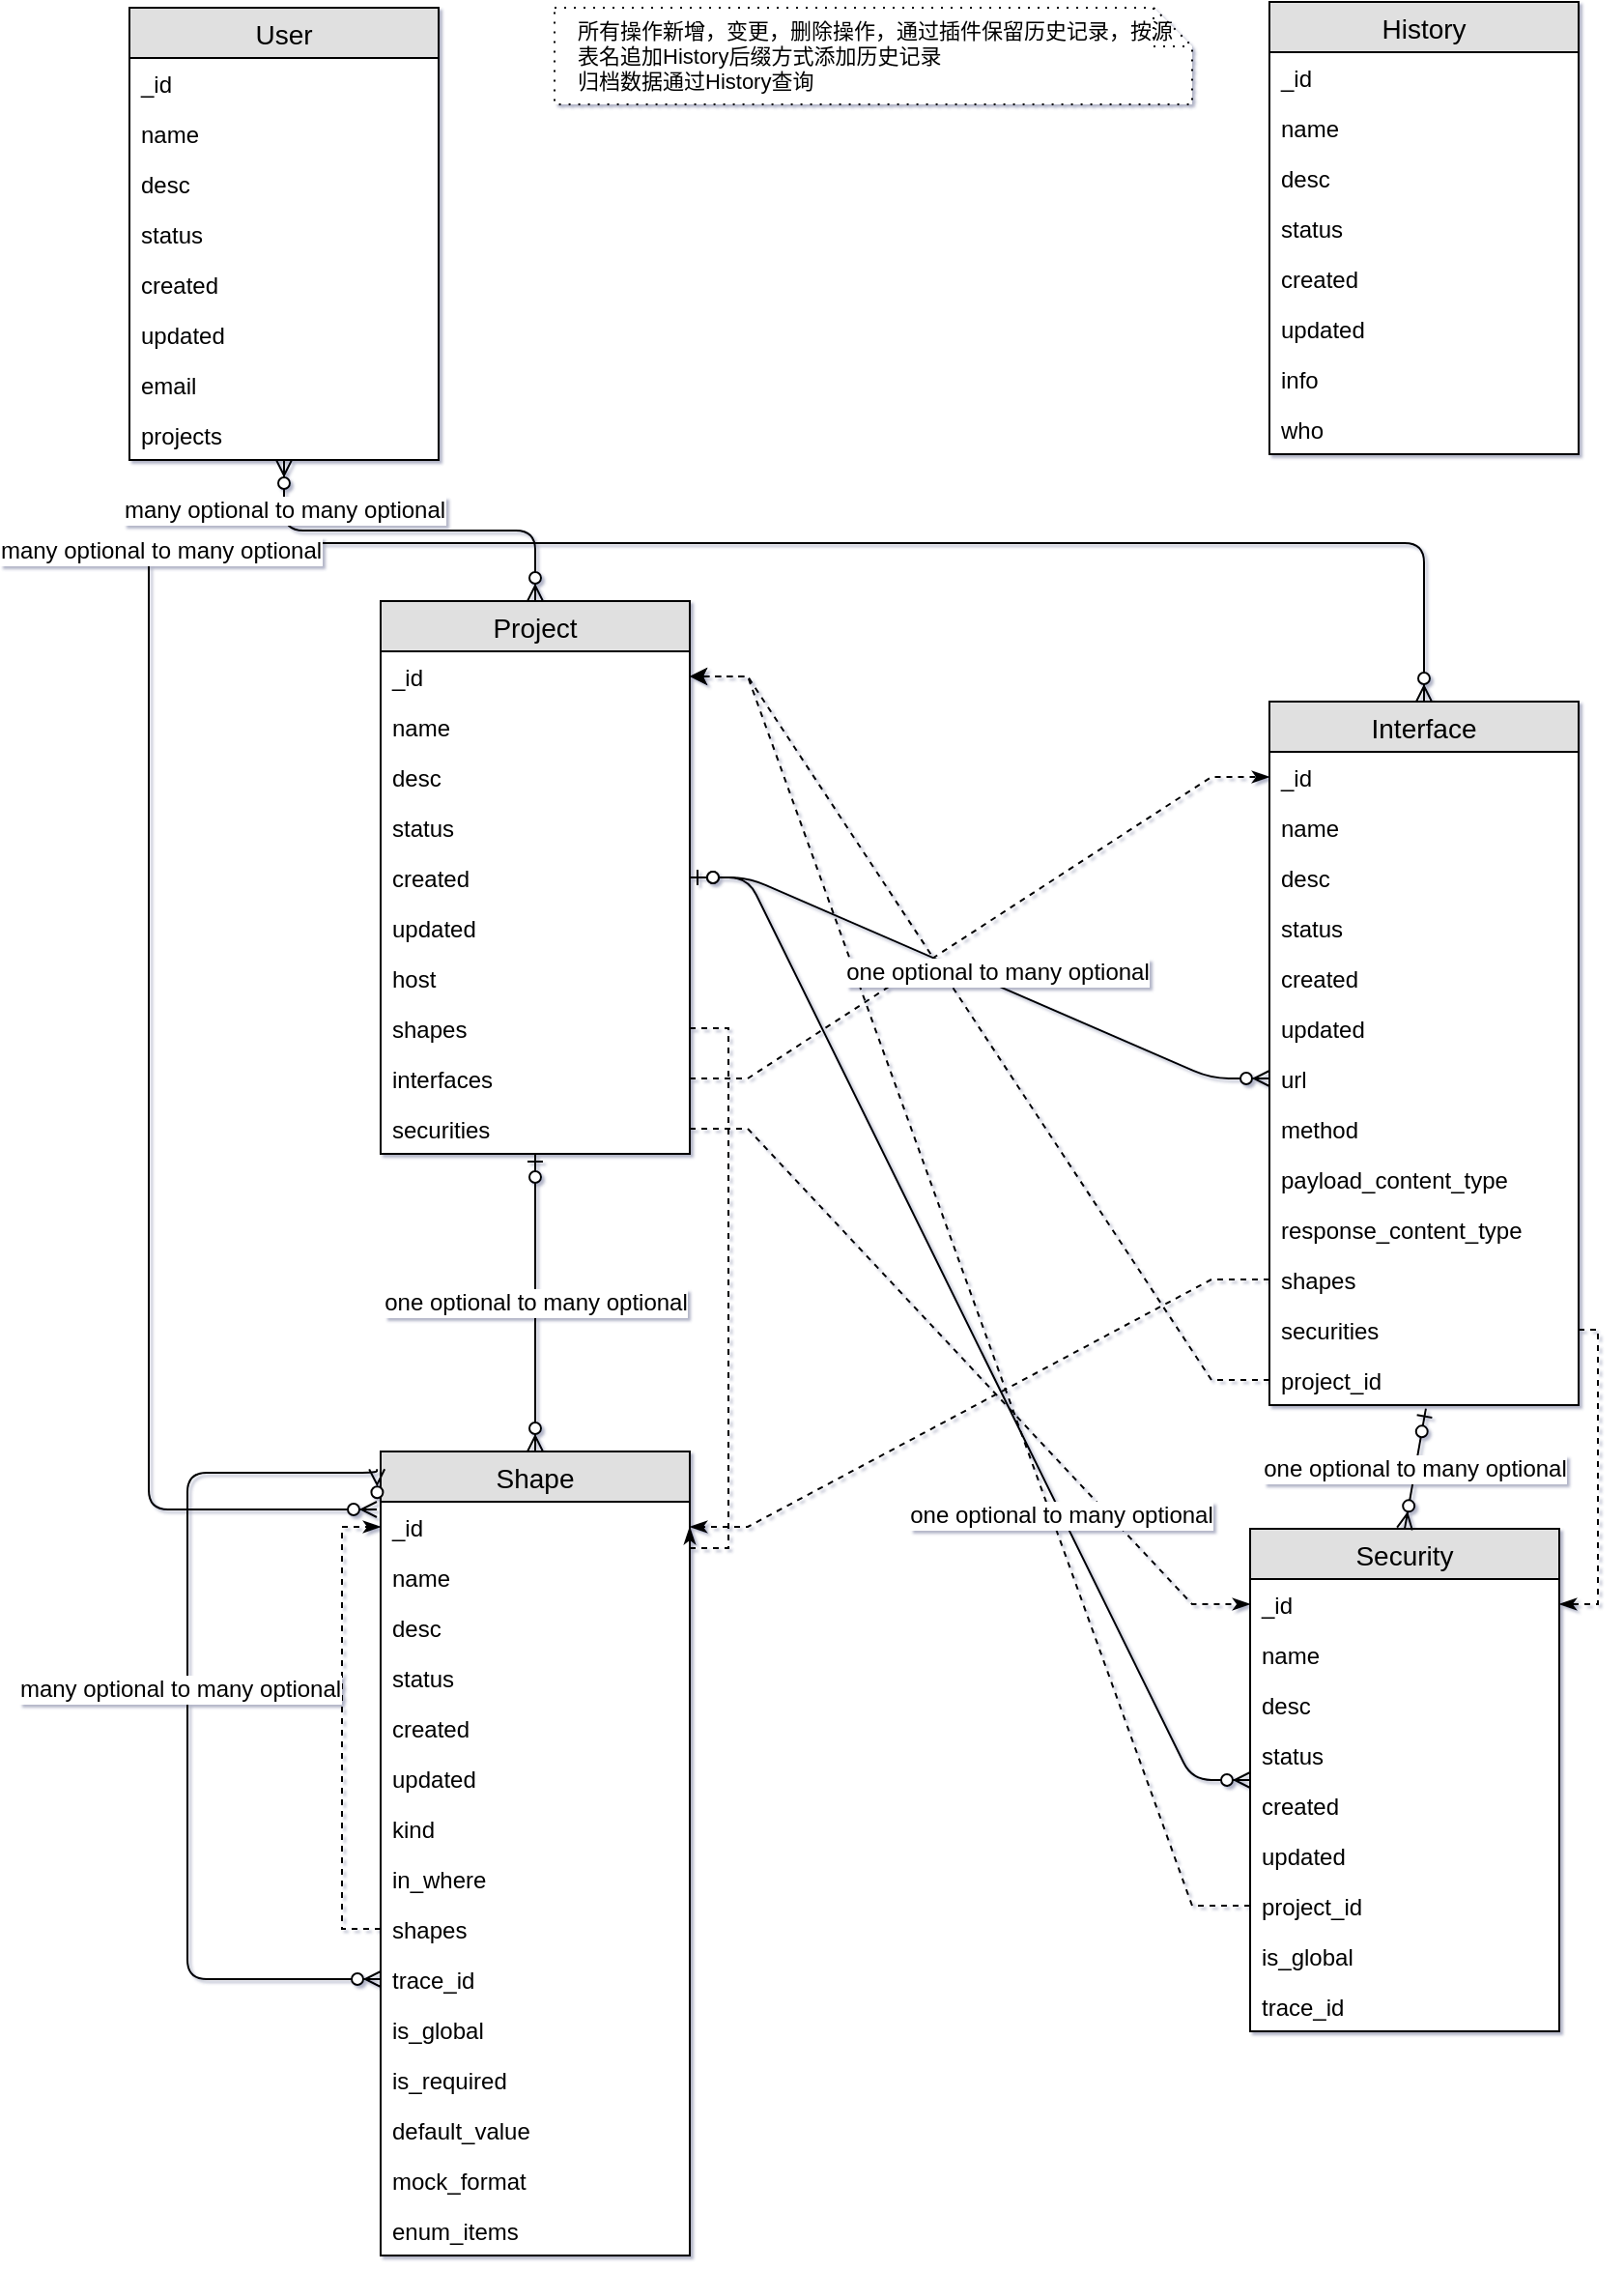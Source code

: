 <mxfile version="12.1.3" type="github" pages="1">
  <diagram id="xwn4igHJJTcLy6LHrwpA" name="第 1 页">
    <mxGraphModel dx="1999" dy="681" grid="1" gridSize="10" guides="1" tooltips="1" connect="1" arrows="1" fold="1" page="1" pageScale="1" pageWidth="827" pageHeight="1169" background="none" math="0" shadow="1">
      <root>
        <mxCell id="0"/>
        <mxCell id="1" parent="0"/>
        <mxCell id="aHNtrxaZ0qjEewPJSjyl-181" style="edgeStyle=entityRelationEdgeStyle;rounded=0;orthogonalLoop=1;jettySize=auto;html=1;endArrow=classicThin;endFill=1;dashed=1;" parent="1" source="aHNtrxaZ0qjEewPJSjyl-150" target="aHNtrxaZ0qjEewPJSjyl-75" edge="1">
          <mxGeometry relative="1" as="geometry"/>
        </mxCell>
        <mxCell id="aHNtrxaZ0qjEewPJSjyl-1" value="History" style="swimlane;fontStyle=0;childLayout=stackLayout;horizontal=1;startSize=26;fillColor=#e0e0e0;horizontalStack=0;resizeParent=1;resizeParentMax=0;resizeLast=0;collapsible=1;marginBottom=0;swimlaneFillColor=#ffffff;align=center;fontSize=14;" parent="1" vertex="1">
          <mxGeometry x="210" y="650" width="160" height="234" as="geometry"/>
        </mxCell>
        <mxCell id="aHNtrxaZ0qjEewPJSjyl-2" value="_id" style="text;strokeColor=none;fillColor=none;spacingLeft=4;spacingRight=4;overflow=hidden;rotatable=0;points=[[0,0.5],[1,0.5]];portConstraint=eastwest;fontSize=12;" parent="aHNtrxaZ0qjEewPJSjyl-1" vertex="1">
          <mxGeometry y="26" width="160" height="26" as="geometry"/>
        </mxCell>
        <mxCell id="aHNtrxaZ0qjEewPJSjyl-72" value="name" style="text;strokeColor=none;fillColor=none;spacingLeft=4;spacingRight=4;overflow=hidden;rotatable=0;points=[[0,0.5],[1,0.5]];portConstraint=eastwest;fontSize=12;" parent="aHNtrxaZ0qjEewPJSjyl-1" vertex="1">
          <mxGeometry y="52" width="160" height="26" as="geometry"/>
        </mxCell>
        <mxCell id="aHNtrxaZ0qjEewPJSjyl-5" value="desc" style="text;strokeColor=none;fillColor=none;spacingLeft=4;spacingRight=4;overflow=hidden;rotatable=0;points=[[0,0.5],[1,0.5]];portConstraint=eastwest;fontSize=12;" parent="aHNtrxaZ0qjEewPJSjyl-1" vertex="1">
          <mxGeometry y="78" width="160" height="26" as="geometry"/>
        </mxCell>
        <mxCell id="aHNtrxaZ0qjEewPJSjyl-3" value="status" style="text;strokeColor=none;fillColor=none;spacingLeft=4;spacingRight=4;overflow=hidden;rotatable=0;points=[[0,0.5],[1,0.5]];portConstraint=eastwest;fontSize=12;" parent="aHNtrxaZ0qjEewPJSjyl-1" vertex="1">
          <mxGeometry y="104" width="160" height="26" as="geometry"/>
        </mxCell>
        <mxCell id="aHNtrxaZ0qjEewPJSjyl-12" value="created" style="text;strokeColor=none;fillColor=none;spacingLeft=4;spacingRight=4;overflow=hidden;rotatable=0;points=[[0,0.5],[1,0.5]];portConstraint=eastwest;fontSize=12;" parent="aHNtrxaZ0qjEewPJSjyl-1" vertex="1">
          <mxGeometry y="130" width="160" height="26" as="geometry"/>
        </mxCell>
        <mxCell id="aHNtrxaZ0qjEewPJSjyl-14" value="updated" style="text;strokeColor=none;fillColor=none;spacingLeft=4;spacingRight=4;overflow=hidden;rotatable=0;points=[[0,0.5],[1,0.5]];portConstraint=eastwest;fontSize=12;" parent="aHNtrxaZ0qjEewPJSjyl-1" vertex="1">
          <mxGeometry y="156" width="160" height="26" as="geometry"/>
        </mxCell>
        <mxCell id="aHNtrxaZ0qjEewPJSjyl-15" value="info" style="text;strokeColor=none;fillColor=none;spacingLeft=4;spacingRight=4;overflow=hidden;rotatable=0;points=[[0,0.5],[1,0.5]];portConstraint=eastwest;fontSize=12;" parent="aHNtrxaZ0qjEewPJSjyl-1" vertex="1">
          <mxGeometry y="182" width="160" height="26" as="geometry"/>
        </mxCell>
        <mxCell id="aHNtrxaZ0qjEewPJSjyl-16" value="who" style="text;strokeColor=none;fillColor=none;spacingLeft=4;spacingRight=4;overflow=hidden;rotatable=0;points=[[0,0.5],[1,0.5]];portConstraint=eastwest;fontSize=12;" parent="aHNtrxaZ0qjEewPJSjyl-1" vertex="1">
          <mxGeometry y="208" width="160" height="26" as="geometry"/>
        </mxCell>
        <mxCell id="aHNtrxaZ0qjEewPJSjyl-18" value="Interface" style="swimlane;fontStyle=0;childLayout=stackLayout;horizontal=1;startSize=26;fillColor=#e0e0e0;horizontalStack=0;resizeParent=1;resizeParentMax=0;resizeLast=0;collapsible=1;marginBottom=0;swimlaneFillColor=#ffffff;align=center;fontSize=14;" parent="1" vertex="1">
          <mxGeometry x="210" y="1012" width="160" height="364" as="geometry"/>
        </mxCell>
        <mxCell id="aHNtrxaZ0qjEewPJSjyl-74" value="_id" style="text;strokeColor=none;fillColor=none;spacingLeft=4;spacingRight=4;overflow=hidden;rotatable=0;points=[[0,0.5],[1,0.5]];portConstraint=eastwest;fontSize=12;" parent="aHNtrxaZ0qjEewPJSjyl-18" vertex="1">
          <mxGeometry y="26" width="160" height="26" as="geometry"/>
        </mxCell>
        <mxCell id="aHNtrxaZ0qjEewPJSjyl-19" value="name" style="text;strokeColor=none;fillColor=none;spacingLeft=4;spacingRight=4;overflow=hidden;rotatable=0;points=[[0,0.5],[1,0.5]];portConstraint=eastwest;fontSize=12;" parent="aHNtrxaZ0qjEewPJSjyl-18" vertex="1">
          <mxGeometry y="52" width="160" height="26" as="geometry"/>
        </mxCell>
        <mxCell id="aHNtrxaZ0qjEewPJSjyl-20" value="desc" style="text;strokeColor=none;fillColor=none;spacingLeft=4;spacingRight=4;overflow=hidden;rotatable=0;points=[[0,0.5],[1,0.5]];portConstraint=eastwest;fontSize=12;" parent="aHNtrxaZ0qjEewPJSjyl-18" vertex="1">
          <mxGeometry y="78" width="160" height="26" as="geometry"/>
        </mxCell>
        <mxCell id="aHNtrxaZ0qjEewPJSjyl-21" value="status" style="text;strokeColor=none;fillColor=none;spacingLeft=4;spacingRight=4;overflow=hidden;rotatable=0;points=[[0,0.5],[1,0.5]];portConstraint=eastwest;fontSize=12;" parent="aHNtrxaZ0qjEewPJSjyl-18" vertex="1">
          <mxGeometry y="104" width="160" height="26" as="geometry"/>
        </mxCell>
        <mxCell id="aHNtrxaZ0qjEewPJSjyl-23" value="created" style="text;strokeColor=none;fillColor=none;spacingLeft=4;spacingRight=4;overflow=hidden;rotatable=0;points=[[0,0.5],[1,0.5]];portConstraint=eastwest;fontSize=12;" parent="aHNtrxaZ0qjEewPJSjyl-18" vertex="1">
          <mxGeometry y="130" width="160" height="26" as="geometry"/>
        </mxCell>
        <mxCell id="aHNtrxaZ0qjEewPJSjyl-25" value="updated" style="text;strokeColor=none;fillColor=none;spacingLeft=4;spacingRight=4;overflow=hidden;rotatable=0;points=[[0,0.5],[1,0.5]];portConstraint=eastwest;fontSize=12;" parent="aHNtrxaZ0qjEewPJSjyl-18" vertex="1">
          <mxGeometry y="156" width="160" height="26" as="geometry"/>
        </mxCell>
        <mxCell id="aHNtrxaZ0qjEewPJSjyl-136" value="url" style="text;strokeColor=none;fillColor=none;spacingLeft=4;spacingRight=4;overflow=hidden;rotatable=0;points=[[0,0.5],[1,0.5]];portConstraint=eastwest;fontSize=12;" parent="aHNtrxaZ0qjEewPJSjyl-18" vertex="1">
          <mxGeometry y="182" width="160" height="26" as="geometry"/>
        </mxCell>
        <mxCell id="guBHrrhvnpF53NthXcfK-2" value="method" style="text;strokeColor=none;fillColor=none;spacingLeft=4;spacingRight=4;overflow=hidden;rotatable=0;points=[[0,0.5],[1,0.5]];portConstraint=eastwest;fontSize=12;" parent="aHNtrxaZ0qjEewPJSjyl-18" vertex="1">
          <mxGeometry y="208" width="160" height="26" as="geometry"/>
        </mxCell>
        <mxCell id="guBHrrhvnpF53NthXcfK-1" value="payload_content_type" style="text;strokeColor=none;fillColor=none;spacingLeft=4;spacingRight=4;overflow=hidden;rotatable=0;points=[[0,0.5],[1,0.5]];portConstraint=eastwest;fontSize=12;" parent="aHNtrxaZ0qjEewPJSjyl-18" vertex="1">
          <mxGeometry y="234" width="160" height="26" as="geometry"/>
        </mxCell>
        <mxCell id="aHNtrxaZ0qjEewPJSjyl-137" value="response_content_type" style="text;strokeColor=none;fillColor=none;spacingLeft=4;spacingRight=4;overflow=hidden;rotatable=0;points=[[0,0.5],[1,0.5]];portConstraint=eastwest;fontSize=12;" parent="aHNtrxaZ0qjEewPJSjyl-18" vertex="1">
          <mxGeometry y="260" width="160" height="26" as="geometry"/>
        </mxCell>
        <mxCell id="aHNtrxaZ0qjEewPJSjyl-150" value="shapes" style="text;strokeColor=none;fillColor=none;spacingLeft=4;spacingRight=4;overflow=hidden;rotatable=0;points=[[0,0.5],[1,0.5]];portConstraint=eastwest;fontSize=12;" parent="aHNtrxaZ0qjEewPJSjyl-18" vertex="1">
          <mxGeometry y="286" width="160" height="26" as="geometry"/>
        </mxCell>
        <mxCell id="aHNtrxaZ0qjEewPJSjyl-26" value="securities" style="text;strokeColor=none;fillColor=none;spacingLeft=4;spacingRight=4;overflow=hidden;rotatable=0;points=[[0,0.5],[1,0.5]];portConstraint=eastwest;fontSize=12;" parent="aHNtrxaZ0qjEewPJSjyl-18" vertex="1">
          <mxGeometry y="312" width="160" height="26" as="geometry"/>
        </mxCell>
        <mxCell id="aHNtrxaZ0qjEewPJSjyl-139" value="project_id" style="text;strokeColor=none;fillColor=none;spacingLeft=4;spacingRight=4;overflow=hidden;rotatable=0;points=[[0,0.5],[1,0.5]];portConstraint=eastwest;fontSize=12;" parent="aHNtrxaZ0qjEewPJSjyl-18" vertex="1">
          <mxGeometry y="338" width="160" height="26" as="geometry"/>
        </mxCell>
        <mxCell id="aHNtrxaZ0qjEewPJSjyl-29" value="Shape" style="swimlane;fontStyle=0;childLayout=stackLayout;horizontal=1;startSize=26;fillColor=#e0e0e0;horizontalStack=0;resizeParent=1;resizeParentMax=0;resizeLast=0;collapsible=1;marginBottom=0;swimlaneFillColor=#ffffff;align=center;fontSize=14;" parent="1" vertex="1">
          <mxGeometry x="-250" y="1400" width="160" height="416" as="geometry"/>
        </mxCell>
        <mxCell id="aHNtrxaZ0qjEewPJSjyl-75" value="_id" style="text;strokeColor=none;fillColor=none;spacingLeft=4;spacingRight=4;overflow=hidden;rotatable=0;points=[[0,0.5],[1,0.5]];portConstraint=eastwest;fontSize=12;" parent="aHNtrxaZ0qjEewPJSjyl-29" vertex="1">
          <mxGeometry y="26" width="160" height="26" as="geometry"/>
        </mxCell>
        <mxCell id="aHNtrxaZ0qjEewPJSjyl-30" value="name" style="text;strokeColor=none;fillColor=none;spacingLeft=4;spacingRight=4;overflow=hidden;rotatable=0;points=[[0,0.5],[1,0.5]];portConstraint=eastwest;fontSize=12;" parent="aHNtrxaZ0qjEewPJSjyl-29" vertex="1">
          <mxGeometry y="52" width="160" height="26" as="geometry"/>
        </mxCell>
        <mxCell id="aHNtrxaZ0qjEewPJSjyl-31" value="desc" style="text;strokeColor=none;fillColor=none;spacingLeft=4;spacingRight=4;overflow=hidden;rotatable=0;points=[[0,0.5],[1,0.5]];portConstraint=eastwest;fontSize=12;" parent="aHNtrxaZ0qjEewPJSjyl-29" vertex="1">
          <mxGeometry y="78" width="160" height="26" as="geometry"/>
        </mxCell>
        <mxCell id="aHNtrxaZ0qjEewPJSjyl-32" value="status" style="text;strokeColor=none;fillColor=none;spacingLeft=4;spacingRight=4;overflow=hidden;rotatable=0;points=[[0,0.5],[1,0.5]];portConstraint=eastwest;fontSize=12;" parent="aHNtrxaZ0qjEewPJSjyl-29" vertex="1">
          <mxGeometry y="104" width="160" height="26" as="geometry"/>
        </mxCell>
        <mxCell id="aHNtrxaZ0qjEewPJSjyl-111" value="created" style="text;strokeColor=none;fillColor=none;spacingLeft=4;spacingRight=4;overflow=hidden;rotatable=0;points=[[0,0.5],[1,0.5]];portConstraint=eastwest;fontSize=12;" parent="aHNtrxaZ0qjEewPJSjyl-29" vertex="1">
          <mxGeometry y="130" width="160" height="26" as="geometry"/>
        </mxCell>
        <mxCell id="aHNtrxaZ0qjEewPJSjyl-36" value="updated" style="text;strokeColor=none;fillColor=none;spacingLeft=4;spacingRight=4;overflow=hidden;rotatable=0;points=[[0,0.5],[1,0.5]];portConstraint=eastwest;fontSize=12;" parent="aHNtrxaZ0qjEewPJSjyl-29" vertex="1">
          <mxGeometry y="156" width="160" height="26" as="geometry"/>
        </mxCell>
        <mxCell id="aHNtrxaZ0qjEewPJSjyl-133" value="kind" style="text;strokeColor=none;fillColor=none;spacingLeft=4;spacingRight=4;overflow=hidden;rotatable=0;points=[[0,0.5],[1,0.5]];portConstraint=eastwest;fontSize=12;" parent="aHNtrxaZ0qjEewPJSjyl-29" vertex="1">
          <mxGeometry y="182" width="160" height="26" as="geometry"/>
        </mxCell>
        <mxCell id="aHNtrxaZ0qjEewPJSjyl-155" value="in_where" style="text;strokeColor=none;fillColor=none;spacingLeft=4;spacingRight=4;overflow=hidden;rotatable=0;points=[[0,0.5],[1,0.5]];portConstraint=eastwest;fontSize=12;" parent="aHNtrxaZ0qjEewPJSjyl-29" vertex="1">
          <mxGeometry y="208" width="160" height="26" as="geometry"/>
        </mxCell>
        <mxCell id="aHNtrxaZ0qjEewPJSjyl-175" style="rounded=0;orthogonalLoop=1;jettySize=auto;html=1;exitX=0;exitY=0.5;exitDx=0;exitDy=0;entryX=0;entryY=0.5;entryDx=0;entryDy=0;endArrow=classicThin;endFill=1;edgeStyle=orthogonalEdgeStyle;dashed=1;" parent="aHNtrxaZ0qjEewPJSjyl-29" source="aHNtrxaZ0qjEewPJSjyl-110" target="aHNtrxaZ0qjEewPJSjyl-75" edge="1">
          <mxGeometry relative="1" as="geometry"/>
        </mxCell>
        <mxCell id="aHNtrxaZ0qjEewPJSjyl-110" value="shapes" style="text;strokeColor=none;fillColor=none;spacingLeft=4;spacingRight=4;overflow=hidden;rotatable=0;points=[[0,0.5],[1,0.5]];portConstraint=eastwest;fontSize=12;" parent="aHNtrxaZ0qjEewPJSjyl-29" vertex="1">
          <mxGeometry y="234" width="160" height="26" as="geometry"/>
        </mxCell>
        <mxCell id="aHNtrxaZ0qjEewPJSjyl-177" value="" style="fontSize=12;html=1;endArrow=ERzeroToMany;endFill=1;startArrow=ERzeroToMany;entryX=-0.012;entryY=0.022;entryDx=0;entryDy=0;entryPerimeter=0;exitX=0;exitY=0.5;exitDx=0;exitDy=0;edgeStyle=orthogonalEdgeStyle;" parent="aHNtrxaZ0qjEewPJSjyl-29" target="aHNtrxaZ0qjEewPJSjyl-29" edge="1">
          <mxGeometry width="100" height="100" relative="1" as="geometry">
            <mxPoint y="273" as="sourcePoint"/>
            <mxPoint x="20" y="247" as="targetPoint"/>
            <Array as="points">
              <mxPoint x="-100" y="273"/>
              <mxPoint x="-100" y="11"/>
            </Array>
          </mxGeometry>
        </mxCell>
        <mxCell id="aHNtrxaZ0qjEewPJSjyl-178" value="many&amp;nbsp;optional to many optional" style="text;html=1;resizable=0;points=[];align=center;verticalAlign=middle;labelBackgroundColor=#ffffff;" parent="aHNtrxaZ0qjEewPJSjyl-177" vertex="1" connectable="0">
          <mxGeometry x="0.083" y="4" relative="1" as="geometry">
            <mxPoint as="offset"/>
          </mxGeometry>
        </mxCell>
        <mxCell id="guBHrrhvnpF53NthXcfK-28" value="trace_id" style="text;strokeColor=none;fillColor=none;spacingLeft=4;spacingRight=4;overflow=hidden;rotatable=0;points=[[0,0.5],[1,0.5]];portConstraint=eastwest;fontSize=12;" parent="aHNtrxaZ0qjEewPJSjyl-29" vertex="1">
          <mxGeometry y="260" width="160" height="26" as="geometry"/>
        </mxCell>
        <mxCell id="guBHrrhvnpF53NthXcfK-34" value="is_global" style="text;strokeColor=none;fillColor=none;spacingLeft=4;spacingRight=4;overflow=hidden;rotatable=0;points=[[0,0.5],[1,0.5]];portConstraint=eastwest;fontSize=12;" parent="aHNtrxaZ0qjEewPJSjyl-29" vertex="1">
          <mxGeometry y="286" width="160" height="26" as="geometry"/>
        </mxCell>
        <mxCell id="aHNtrxaZ0qjEewPJSjyl-34" value="is_required" style="text;strokeColor=none;fillColor=none;spacingLeft=4;spacingRight=4;overflow=hidden;rotatable=0;points=[[0,0.5],[1,0.5]];portConstraint=eastwest;fontSize=12;" parent="aHNtrxaZ0qjEewPJSjyl-29" vertex="1">
          <mxGeometry y="312" width="160" height="26" as="geometry"/>
        </mxCell>
        <mxCell id="aHNtrxaZ0qjEewPJSjyl-112" value="default_value" style="text;strokeColor=none;fillColor=none;spacingLeft=4;spacingRight=4;overflow=hidden;rotatable=0;points=[[0,0.5],[1,0.5]];portConstraint=eastwest;fontSize=12;" parent="aHNtrxaZ0qjEewPJSjyl-29" vertex="1">
          <mxGeometry y="338" width="160" height="26" as="geometry"/>
        </mxCell>
        <mxCell id="aHNtrxaZ0qjEewPJSjyl-114" value="mock_format" style="text;strokeColor=none;fillColor=none;spacingLeft=4;spacingRight=4;overflow=hidden;rotatable=0;points=[[0,0.5],[1,0.5]];portConstraint=eastwest;fontSize=12;" parent="aHNtrxaZ0qjEewPJSjyl-29" vertex="1">
          <mxGeometry y="364" width="160" height="26" as="geometry"/>
        </mxCell>
        <mxCell id="aHNtrxaZ0qjEewPJSjyl-113" value="enum_items" style="text;strokeColor=none;fillColor=none;spacingLeft=4;spacingRight=4;overflow=hidden;rotatable=0;points=[[0,0.5],[1,0.5]];portConstraint=eastwest;fontSize=12;" parent="aHNtrxaZ0qjEewPJSjyl-29" vertex="1">
          <mxGeometry y="390" width="160" height="26" as="geometry"/>
        </mxCell>
        <mxCell id="aHNtrxaZ0qjEewPJSjyl-41" value="Project" style="swimlane;fontStyle=0;childLayout=stackLayout;horizontal=1;startSize=26;fillColor=#e0e0e0;horizontalStack=0;resizeParent=1;resizeParentMax=0;resizeLast=0;collapsible=1;marginBottom=0;swimlaneFillColor=#ffffff;align=center;fontSize=14;" parent="1" vertex="1">
          <mxGeometry x="-250" y="960" width="160" height="286" as="geometry"/>
        </mxCell>
        <mxCell id="aHNtrxaZ0qjEewPJSjyl-76" value="_id" style="text;strokeColor=none;fillColor=none;spacingLeft=4;spacingRight=4;overflow=hidden;rotatable=0;points=[[0,0.5],[1,0.5]];portConstraint=eastwest;fontSize=12;" parent="aHNtrxaZ0qjEewPJSjyl-41" vertex="1">
          <mxGeometry y="26" width="160" height="26" as="geometry"/>
        </mxCell>
        <mxCell id="aHNtrxaZ0qjEewPJSjyl-42" value="name" style="text;strokeColor=none;fillColor=none;spacingLeft=4;spacingRight=4;overflow=hidden;rotatable=0;points=[[0,0.5],[1,0.5]];portConstraint=eastwest;fontSize=12;" parent="aHNtrxaZ0qjEewPJSjyl-41" vertex="1">
          <mxGeometry y="52" width="160" height="26" as="geometry"/>
        </mxCell>
        <mxCell id="aHNtrxaZ0qjEewPJSjyl-43" value="desc" style="text;strokeColor=none;fillColor=none;spacingLeft=4;spacingRight=4;overflow=hidden;rotatable=0;points=[[0,0.5],[1,0.5]];portConstraint=eastwest;fontSize=12;" parent="aHNtrxaZ0qjEewPJSjyl-41" vertex="1">
          <mxGeometry y="78" width="160" height="26" as="geometry"/>
        </mxCell>
        <mxCell id="aHNtrxaZ0qjEewPJSjyl-44" value="status" style="text;strokeColor=none;fillColor=none;spacingLeft=4;spacingRight=4;overflow=hidden;rotatable=0;points=[[0,0.5],[1,0.5]];portConstraint=eastwest;fontSize=12;" parent="aHNtrxaZ0qjEewPJSjyl-41" vertex="1">
          <mxGeometry y="104" width="160" height="26" as="geometry"/>
        </mxCell>
        <mxCell id="aHNtrxaZ0qjEewPJSjyl-46" value="created" style="text;strokeColor=none;fillColor=none;spacingLeft=4;spacingRight=4;overflow=hidden;rotatable=0;points=[[0,0.5],[1,0.5]];portConstraint=eastwest;fontSize=12;" parent="aHNtrxaZ0qjEewPJSjyl-41" vertex="1">
          <mxGeometry y="130" width="160" height="26" as="geometry"/>
        </mxCell>
        <mxCell id="aHNtrxaZ0qjEewPJSjyl-48" value="updated" style="text;strokeColor=none;fillColor=none;spacingLeft=4;spacingRight=4;overflow=hidden;rotatable=0;points=[[0,0.5],[1,0.5]];portConstraint=eastwest;fontSize=12;" parent="aHNtrxaZ0qjEewPJSjyl-41" vertex="1">
          <mxGeometry y="156" width="160" height="26" as="geometry"/>
        </mxCell>
        <mxCell id="aHNtrxaZ0qjEewPJSjyl-49" value="host" style="text;strokeColor=none;fillColor=none;spacingLeft=4;spacingRight=4;overflow=hidden;rotatable=0;points=[[0,0.5],[1,0.5]];portConstraint=eastwest;fontSize=12;" parent="aHNtrxaZ0qjEewPJSjyl-41" vertex="1">
          <mxGeometry y="182" width="160" height="26" as="geometry"/>
        </mxCell>
        <mxCell id="aHNtrxaZ0qjEewPJSjyl-143" value="shapes" style="text;strokeColor=none;fillColor=none;spacingLeft=4;spacingRight=4;overflow=hidden;rotatable=0;points=[[0,0.5],[1,0.5]];portConstraint=eastwest;fontSize=12;" parent="aHNtrxaZ0qjEewPJSjyl-41" vertex="1">
          <mxGeometry y="208" width="160" height="26" as="geometry"/>
        </mxCell>
        <mxCell id="aHNtrxaZ0qjEewPJSjyl-146" value="interfaces" style="text;strokeColor=none;fillColor=none;spacingLeft=4;spacingRight=4;overflow=hidden;rotatable=0;points=[[0,0.5],[1,0.5]];portConstraint=eastwest;fontSize=12;" parent="aHNtrxaZ0qjEewPJSjyl-41" vertex="1">
          <mxGeometry y="234" width="160" height="26" as="geometry"/>
        </mxCell>
        <mxCell id="aHNtrxaZ0qjEewPJSjyl-148" value="securities" style="text;strokeColor=none;fillColor=none;spacingLeft=4;spacingRight=4;overflow=hidden;rotatable=0;points=[[0,0.5],[1,0.5]];portConstraint=eastwest;fontSize=12;" parent="aHNtrxaZ0qjEewPJSjyl-41" vertex="1">
          <mxGeometry y="260" width="160" height="26" as="geometry"/>
        </mxCell>
        <mxCell id="aHNtrxaZ0qjEewPJSjyl-51" value="Security" style="swimlane;fontStyle=0;childLayout=stackLayout;horizontal=1;startSize=26;fillColor=#e0e0e0;horizontalStack=0;resizeParent=1;resizeParentMax=0;resizeLast=0;collapsible=1;marginBottom=0;swimlaneFillColor=#ffffff;align=center;fontSize=14;" parent="1" vertex="1">
          <mxGeometry x="200" y="1440" width="160" height="260" as="geometry"/>
        </mxCell>
        <mxCell id="aHNtrxaZ0qjEewPJSjyl-77" value="_id" style="text;strokeColor=none;fillColor=none;spacingLeft=4;spacingRight=4;overflow=hidden;rotatable=0;points=[[0,0.5],[1,0.5]];portConstraint=eastwest;fontSize=12;" parent="aHNtrxaZ0qjEewPJSjyl-51" vertex="1">
          <mxGeometry y="26" width="160" height="26" as="geometry"/>
        </mxCell>
        <mxCell id="aHNtrxaZ0qjEewPJSjyl-52" value="name" style="text;strokeColor=none;fillColor=none;spacingLeft=4;spacingRight=4;overflow=hidden;rotatable=0;points=[[0,0.5],[1,0.5]];portConstraint=eastwest;fontSize=12;" parent="aHNtrxaZ0qjEewPJSjyl-51" vertex="1">
          <mxGeometry y="52" width="160" height="26" as="geometry"/>
        </mxCell>
        <mxCell id="aHNtrxaZ0qjEewPJSjyl-53" value="desc" style="text;strokeColor=none;fillColor=none;spacingLeft=4;spacingRight=4;overflow=hidden;rotatable=0;points=[[0,0.5],[1,0.5]];portConstraint=eastwest;fontSize=12;" parent="aHNtrxaZ0qjEewPJSjyl-51" vertex="1">
          <mxGeometry y="78" width="160" height="26" as="geometry"/>
        </mxCell>
        <mxCell id="aHNtrxaZ0qjEewPJSjyl-54" value="status" style="text;strokeColor=none;fillColor=none;spacingLeft=4;spacingRight=4;overflow=hidden;rotatable=0;points=[[0,0.5],[1,0.5]];portConstraint=eastwest;fontSize=12;" parent="aHNtrxaZ0qjEewPJSjyl-51" vertex="1">
          <mxGeometry y="104" width="160" height="26" as="geometry"/>
        </mxCell>
        <mxCell id="aHNtrxaZ0qjEewPJSjyl-56" value="created" style="text;strokeColor=none;fillColor=none;spacingLeft=4;spacingRight=4;overflow=hidden;rotatable=0;points=[[0,0.5],[1,0.5]];portConstraint=eastwest;fontSize=12;" parent="aHNtrxaZ0qjEewPJSjyl-51" vertex="1">
          <mxGeometry y="130" width="160" height="26" as="geometry"/>
        </mxCell>
        <mxCell id="aHNtrxaZ0qjEewPJSjyl-58" value="updated" style="text;strokeColor=none;fillColor=none;spacingLeft=4;spacingRight=4;overflow=hidden;rotatable=0;points=[[0,0.5],[1,0.5]];portConstraint=eastwest;fontSize=12;" parent="aHNtrxaZ0qjEewPJSjyl-51" vertex="1">
          <mxGeometry y="156" width="160" height="26" as="geometry"/>
        </mxCell>
        <mxCell id="aHNtrxaZ0qjEewPJSjyl-89" value="project_id" style="text;strokeColor=none;fillColor=none;spacingLeft=4;spacingRight=4;overflow=hidden;rotatable=0;points=[[0,0.5],[1,0.5]];portConstraint=eastwest;fontSize=12;" parent="aHNtrxaZ0qjEewPJSjyl-51" vertex="1">
          <mxGeometry y="182" width="160" height="26" as="geometry"/>
        </mxCell>
        <mxCell id="guBHrrhvnpF53NthXcfK-29" value="is_global" style="text;strokeColor=none;fillColor=none;spacingLeft=4;spacingRight=4;overflow=hidden;rotatable=0;points=[[0,0.5],[1,0.5]];portConstraint=eastwest;fontSize=12;" parent="aHNtrxaZ0qjEewPJSjyl-51" vertex="1">
          <mxGeometry y="208" width="160" height="26" as="geometry"/>
        </mxCell>
        <mxCell id="guBHrrhvnpF53NthXcfK-33" value="trace_id" style="text;strokeColor=none;fillColor=none;spacingLeft=4;spacingRight=4;overflow=hidden;rotatable=0;points=[[0,0.5],[1,0.5]];portConstraint=eastwest;fontSize=12;" parent="aHNtrxaZ0qjEewPJSjyl-51" vertex="1">
          <mxGeometry y="234" width="160" height="26" as="geometry"/>
        </mxCell>
        <mxCell id="aHNtrxaZ0qjEewPJSjyl-61" value="User" style="swimlane;fontStyle=0;childLayout=stackLayout;horizontal=1;startSize=26;fillColor=#e0e0e0;horizontalStack=0;resizeParent=1;resizeParentMax=0;resizeLast=0;collapsible=1;marginBottom=0;swimlaneFillColor=#ffffff;align=center;fontSize=14;" parent="1" vertex="1">
          <mxGeometry x="-380" y="653" width="160" height="234" as="geometry"/>
        </mxCell>
        <mxCell id="aHNtrxaZ0qjEewPJSjyl-78" value="_id" style="text;strokeColor=none;fillColor=none;spacingLeft=4;spacingRight=4;overflow=hidden;rotatable=0;points=[[0,0.5],[1,0.5]];portConstraint=eastwest;fontSize=12;" parent="aHNtrxaZ0qjEewPJSjyl-61" vertex="1">
          <mxGeometry y="26" width="160" height="26" as="geometry"/>
        </mxCell>
        <mxCell id="aHNtrxaZ0qjEewPJSjyl-62" value="name" style="text;strokeColor=none;fillColor=none;spacingLeft=4;spacingRight=4;overflow=hidden;rotatable=0;points=[[0,0.5],[1,0.5]];portConstraint=eastwest;fontSize=12;" parent="aHNtrxaZ0qjEewPJSjyl-61" vertex="1">
          <mxGeometry y="52" width="160" height="26" as="geometry"/>
        </mxCell>
        <mxCell id="aHNtrxaZ0qjEewPJSjyl-63" value="desc" style="text;strokeColor=none;fillColor=none;spacingLeft=4;spacingRight=4;overflow=hidden;rotatable=0;points=[[0,0.5],[1,0.5]];portConstraint=eastwest;fontSize=12;" parent="aHNtrxaZ0qjEewPJSjyl-61" vertex="1">
          <mxGeometry y="78" width="160" height="26" as="geometry"/>
        </mxCell>
        <mxCell id="aHNtrxaZ0qjEewPJSjyl-64" value="status" style="text;strokeColor=none;fillColor=none;spacingLeft=4;spacingRight=4;overflow=hidden;rotatable=0;points=[[0,0.5],[1,0.5]];portConstraint=eastwest;fontSize=12;" parent="aHNtrxaZ0qjEewPJSjyl-61" vertex="1">
          <mxGeometry y="104" width="160" height="26" as="geometry"/>
        </mxCell>
        <mxCell id="aHNtrxaZ0qjEewPJSjyl-66" value="created" style="text;strokeColor=none;fillColor=none;spacingLeft=4;spacingRight=4;overflow=hidden;rotatable=0;points=[[0,0.5],[1,0.5]];portConstraint=eastwest;fontSize=12;" parent="aHNtrxaZ0qjEewPJSjyl-61" vertex="1">
          <mxGeometry y="130" width="160" height="26" as="geometry"/>
        </mxCell>
        <mxCell id="aHNtrxaZ0qjEewPJSjyl-68" value="updated" style="text;strokeColor=none;fillColor=none;spacingLeft=4;spacingRight=4;overflow=hidden;rotatable=0;points=[[0,0.5],[1,0.5]];portConstraint=eastwest;fontSize=12;" parent="aHNtrxaZ0qjEewPJSjyl-61" vertex="1">
          <mxGeometry y="156" width="160" height="26" as="geometry"/>
        </mxCell>
        <mxCell id="aHNtrxaZ0qjEewPJSjyl-69" value="email" style="text;strokeColor=none;fillColor=none;spacingLeft=4;spacingRight=4;overflow=hidden;rotatable=0;points=[[0,0.5],[1,0.5]];portConstraint=eastwest;fontSize=12;" parent="aHNtrxaZ0qjEewPJSjyl-61" vertex="1">
          <mxGeometry y="182" width="160" height="26" as="geometry"/>
        </mxCell>
        <mxCell id="guBHrrhvnpF53NthXcfK-17" value="projects" style="text;strokeColor=none;fillColor=none;spacingLeft=4;spacingRight=4;overflow=hidden;rotatable=0;points=[[0,0.5],[1,0.5]];portConstraint=eastwest;fontSize=12;" parent="aHNtrxaZ0qjEewPJSjyl-61" vertex="1">
          <mxGeometry y="208" width="160" height="26" as="geometry"/>
        </mxCell>
        <mxCell id="aHNtrxaZ0qjEewPJSjyl-85" style="rounded=0;orthogonalLoop=1;jettySize=auto;html=1;edgeStyle=entityRelationEdgeStyle;dashed=1;" parent="1" source="aHNtrxaZ0qjEewPJSjyl-139" target="aHNtrxaZ0qjEewPJSjyl-76" edge="1">
          <mxGeometry relative="1" as="geometry">
            <mxPoint x="-90" y="999" as="targetPoint"/>
          </mxGeometry>
        </mxCell>
        <mxCell id="aHNtrxaZ0qjEewPJSjyl-87" value="one optional to many optional" style="edgeStyle=orthogonalEdgeStyle;fontSize=12;html=1;endArrow=ERzeroToMany;startArrow=ERzeroToOne;curved=1;" parent="1" source="aHNtrxaZ0qjEewPJSjyl-41" target="aHNtrxaZ0qjEewPJSjyl-29" edge="1">
          <mxGeometry width="100" height="100" relative="1" as="geometry">
            <mxPoint x="-200" y="996" as="sourcePoint"/>
            <mxPoint x="-50" y="640" as="targetPoint"/>
          </mxGeometry>
        </mxCell>
        <mxCell id="aHNtrxaZ0qjEewPJSjyl-94" value="" style="rounded=0;orthogonalLoop=1;jettySize=auto;html=1;edgeStyle=entityRelationEdgeStyle;elbow=vertical;dashed=1;" parent="1" source="aHNtrxaZ0qjEewPJSjyl-89" target="aHNtrxaZ0qjEewPJSjyl-76" edge="1">
          <mxGeometry x="-0.77" y="63" relative="1" as="geometry">
            <mxPoint as="offset"/>
          </mxGeometry>
        </mxCell>
        <mxCell id="aHNtrxaZ0qjEewPJSjyl-95" value="many optional to many optional" style="fontSize=12;html=1;endArrow=ERzeroToMany;startArrow=ERzeroToMany;endFill=1;entryX=0.5;entryY=0;entryDx=0;entryDy=0;edgeStyle=orthogonalEdgeStyle;" parent="1" source="aHNtrxaZ0qjEewPJSjyl-61" target="aHNtrxaZ0qjEewPJSjyl-41" edge="1">
          <mxGeometry x="-0.747" width="100" height="100" relative="1" as="geometry">
            <mxPoint x="-300" y="912" as="sourcePoint"/>
            <mxPoint x="-500" y="1130" as="targetPoint"/>
            <mxPoint as="offset"/>
          </mxGeometry>
        </mxCell>
        <mxCell id="aHNtrxaZ0qjEewPJSjyl-145" style="edgeStyle=orthogonalEdgeStyle;rounded=0;orthogonalLoop=1;jettySize=auto;html=1;exitX=1;exitY=0.5;exitDx=0;exitDy=0;entryX=1;entryY=0.5;entryDx=0;entryDy=0;endArrow=classicThin;endFill=1;dashed=1;" parent="1" source="aHNtrxaZ0qjEewPJSjyl-143" target="aHNtrxaZ0qjEewPJSjyl-75" edge="1">
          <mxGeometry relative="1" as="geometry">
            <Array as="points">
              <mxPoint x="-70" y="1181"/>
              <mxPoint x="-70" y="1450"/>
              <mxPoint x="-90" y="1450"/>
            </Array>
          </mxGeometry>
        </mxCell>
        <mxCell id="aHNtrxaZ0qjEewPJSjyl-147" style="edgeStyle=entityRelationEdgeStyle;rounded=0;orthogonalLoop=1;jettySize=auto;html=1;exitX=1;exitY=0.5;exitDx=0;exitDy=0;endArrow=classicThin;endFill=1;dashed=1;" parent="1" source="aHNtrxaZ0qjEewPJSjyl-146" target="aHNtrxaZ0qjEewPJSjyl-74" edge="1">
          <mxGeometry relative="1" as="geometry"/>
        </mxCell>
        <mxCell id="aHNtrxaZ0qjEewPJSjyl-149" style="edgeStyle=entityRelationEdgeStyle;rounded=0;orthogonalLoop=1;jettySize=auto;html=1;exitX=1;exitY=0.5;exitDx=0;exitDy=0;entryX=0;entryY=0.5;entryDx=0;entryDy=0;endArrow=classicThin;endFill=1;dashed=1;" parent="1" source="aHNtrxaZ0qjEewPJSjyl-148" target="aHNtrxaZ0qjEewPJSjyl-77" edge="1">
          <mxGeometry relative="1" as="geometry"/>
        </mxCell>
        <mxCell id="aHNtrxaZ0qjEewPJSjyl-160" style="edgeStyle=orthogonalEdgeStyle;rounded=0;orthogonalLoop=1;jettySize=auto;html=1;exitX=1;exitY=0.5;exitDx=0;exitDy=0;endArrow=classicThin;endFill=1;dashed=1;" parent="1" source="aHNtrxaZ0qjEewPJSjyl-26" target="aHNtrxaZ0qjEewPJSjyl-77" edge="1">
          <mxGeometry relative="1" as="geometry">
            <Array as="points">
              <mxPoint x="380" y="1337"/>
              <mxPoint x="380" y="1479"/>
            </Array>
          </mxGeometry>
        </mxCell>
        <mxCell id="aHNtrxaZ0qjEewPJSjyl-92" value="one optional to many optional" style="edgeStyle=entityRelationEdgeStyle;fontSize=12;html=1;endArrow=ERzeroToMany;startArrow=ERzeroToOne;exitX=1;exitY=0.5;exitDx=0;exitDy=0;" parent="1" target="aHNtrxaZ0qjEewPJSjyl-51" edge="1">
          <mxGeometry x="0.37" width="100" height="100" relative="1" as="geometry">
            <mxPoint x="-90" y="1103" as="sourcePoint"/>
            <mxPoint x="-80" y="1400" as="targetPoint"/>
            <mxPoint as="offset"/>
          </mxGeometry>
        </mxCell>
        <mxCell id="aHNtrxaZ0qjEewPJSjyl-86" value="one optional to many optional" style="edgeStyle=entityRelationEdgeStyle;fontSize=12;html=1;endArrow=ERzeroToMany;startArrow=ERzeroToOne;entryX=0;entryY=0.5;entryDx=0;entryDy=0;" parent="1" source="aHNtrxaZ0qjEewPJSjyl-41" target="aHNtrxaZ0qjEewPJSjyl-136" edge="1">
          <mxGeometry x="0.045" y="6" width="100" height="100" relative="1" as="geometry">
            <mxPoint x="-370" y="1020" as="sourcePoint"/>
            <mxPoint x="210" y="1259" as="targetPoint"/>
            <mxPoint as="offset"/>
          </mxGeometry>
        </mxCell>
        <mxCell id="aHNtrxaZ0qjEewPJSjyl-179" value="" style="fontSize=12;html=1;endArrow=ERzeroToMany;endFill=1;startArrow=ERzeroToMany;entryX=-0.012;entryY=0.022;entryDx=0;entryDy=0;entryPerimeter=0;edgeStyle=orthogonalEdgeStyle;" parent="1" source="aHNtrxaZ0qjEewPJSjyl-18" edge="1">
          <mxGeometry width="100" height="100" relative="1" as="geometry">
            <mxPoint x="-250" y="1692" as="sourcePoint"/>
            <mxPoint x="-252" y="1430" as="targetPoint"/>
            <Array as="points">
              <mxPoint x="290" y="930"/>
              <mxPoint x="-370" y="930"/>
              <mxPoint x="-370" y="1430"/>
            </Array>
          </mxGeometry>
        </mxCell>
        <mxCell id="aHNtrxaZ0qjEewPJSjyl-180" value="many&amp;nbsp;optional to many optional" style="text;html=1;resizable=0;points=[];align=center;verticalAlign=middle;labelBackgroundColor=#ffffff;" parent="aHNtrxaZ0qjEewPJSjyl-179" vertex="1" connectable="0">
          <mxGeometry x="0.083" y="4" relative="1" as="geometry">
            <mxPoint as="offset"/>
          </mxGeometry>
        </mxCell>
        <mxCell id="aHNtrxaZ0qjEewPJSjyl-184" value="&lt;font style=&quot;font-size: 11px&quot;&gt;所有操作新增，变更，删除操作，通过插件保留历史记录，按源表名追加History后缀方式添加历史记录&lt;br style=&quot;font-size: 11px&quot;&gt;归档数据通过History查询&lt;/font&gt;" style="shape=note;strokeWidth=1;fontSize=9;size=20;whiteSpace=wrap;html=1;dashed=1;align=left;spacingLeft=10;spacingRight=10;labelBorderColor=none;horizontal=1;dashPattern=1 4;" parent="1" vertex="1">
          <mxGeometry x="-160" y="653" width="330" height="50" as="geometry"/>
        </mxCell>
        <mxCell id="guBHrrhvnpF53NthXcfK-32" value="one optional to many optional" style="fontSize=12;html=1;endArrow=ERzeroToMany;startArrow=ERzeroToOne;entryX=0.5;entryY=0;entryDx=0;entryDy=0;exitX=0.506;exitY=1.071;exitDx=0;exitDy=0;exitPerimeter=0;" parent="1" source="aHNtrxaZ0qjEewPJSjyl-139" target="aHNtrxaZ0qjEewPJSjyl-51" edge="1">
          <mxGeometry width="100" height="100" relative="1" as="geometry">
            <mxPoint x="310" y="1002.5" as="sourcePoint"/>
            <mxPoint x="140" y="1600" as="targetPoint"/>
          </mxGeometry>
        </mxCell>
      </root>
    </mxGraphModel>
  </diagram>
</mxfile>
